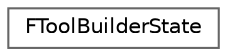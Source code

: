 digraph "Graphical Class Hierarchy"
{
 // INTERACTIVE_SVG=YES
 // LATEX_PDF_SIZE
  bgcolor="transparent";
  edge [fontname=Helvetica,fontsize=10,labelfontname=Helvetica,labelfontsize=10];
  node [fontname=Helvetica,fontsize=10,shape=box,height=0.2,width=0.4];
  rankdir="LR";
  Node0 [id="Node000000",label="FToolBuilderState",height=0.2,width=0.4,color="grey40", fillcolor="white", style="filled",URL="$d5/db1/structFToolBuilderState.html",tooltip="FToolBuilderState is a bucket of state information that a ToolBuilder might need to construct a Tool."];
}

